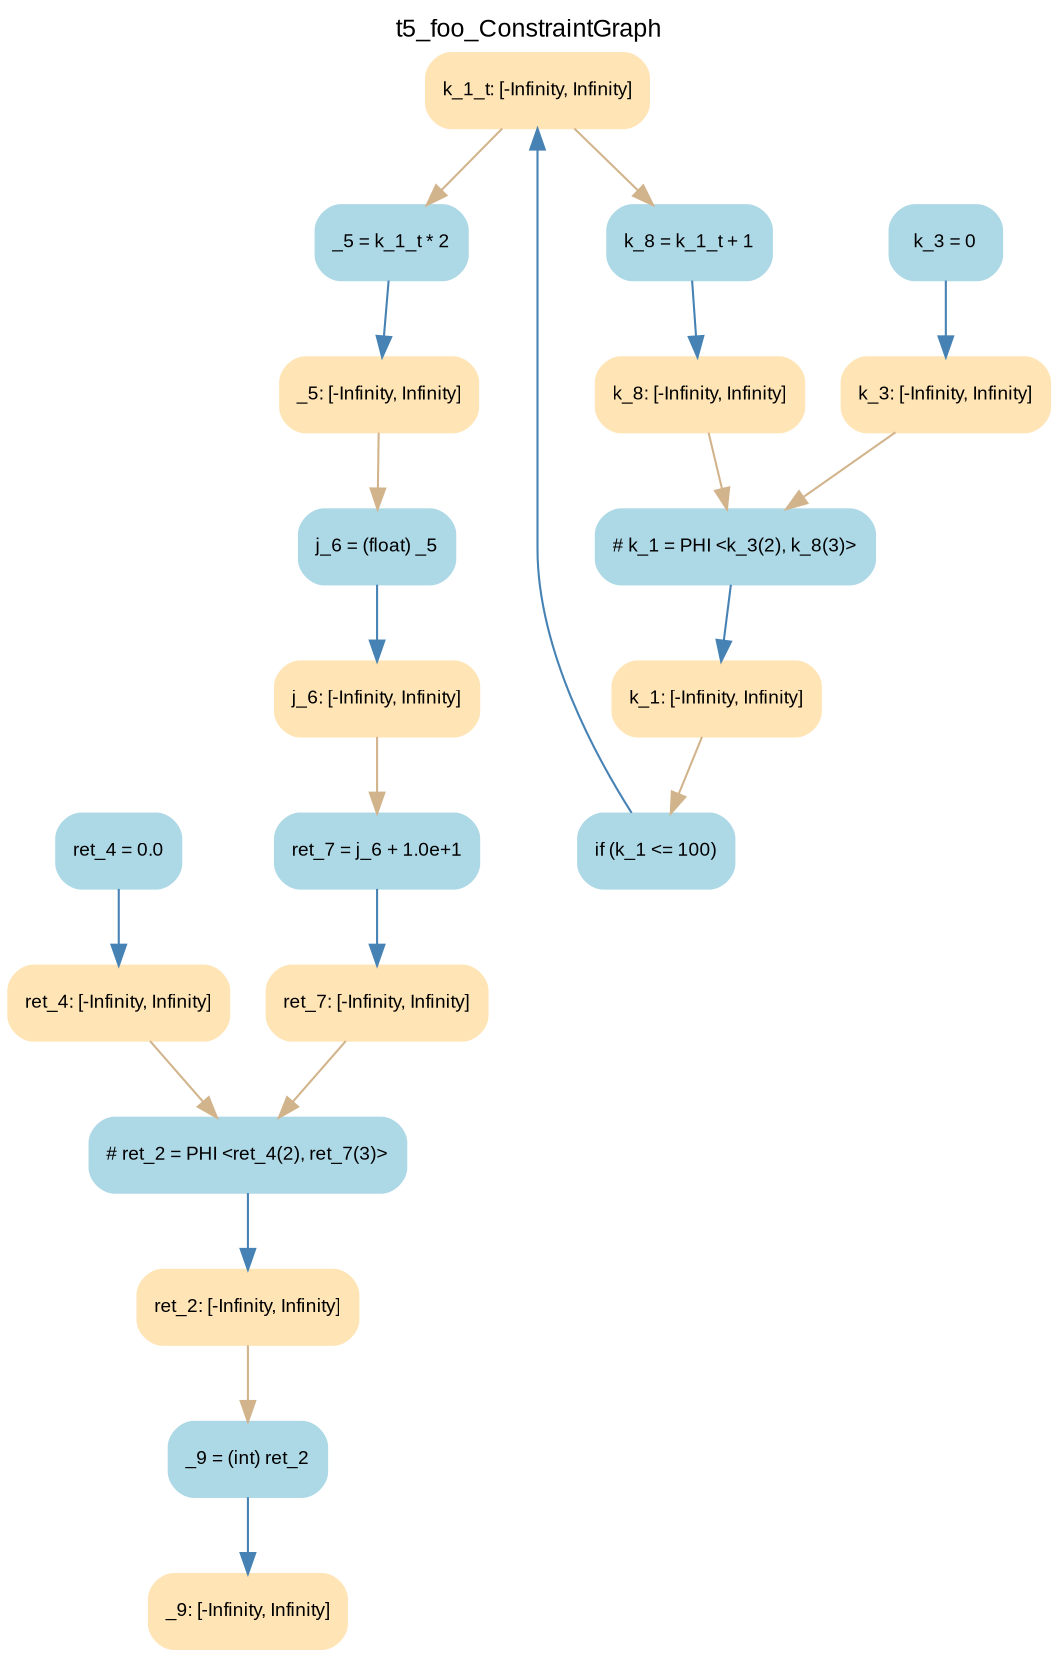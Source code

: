 digraph t5_foo_ConstraintGraph { 
	label=t5_foo_ConstraintGraph
	center=true
	labelloc=top
	fontname=Arial
	fontsize=12
	edge[fontname=Arial, fontsize=10]
	node[fontname=Arial, fontsize=9]

		Node_0 -> Node_1 [color=steelblue]
		Node_2 -> Node_3 [color=steelblue]
		Node_4 -> Node_5 [color=steelblue]
		Node_6 -> Node_7 [color=steelblue]
		Node_8 -> Node_9 [color=steelblue]
		Node_10 -> Node_11 [color=steelblue]
		Node_12 -> Node_13 [color=steelblue]
		Node_14 -> Node_15 [color=steelblue]
		Node_16 -> Node_17 [color=steelblue]
		Node_18 -> Node_19 [color=steelblue]
		Node_17 -> Node_2 [color=tan]
		Node_7 -> Node_8 [color=tan]
		Node_3 -> Node_14 [color=tan]
		Node_19 -> Node_4 [color=tan]
		Node_5 -> Node_12 [color=tan]
		Node_11 -> Node_2 [color=tan]
		Node_1 -> Node_4 [color=tan]
		Node_9 -> Node_18 [color=tan]
		Node_15 -> Node_6 [color=tan]
		Node_15 -> Node_10 [color=tan]

	Node_0 [fillcolor=lightblue, color=lightblue, shape=Mrecord, style=filled, label="{ ret_4 = 0.0 }"]
	Node_2 [fillcolor=lightblue, color=lightblue, shape=Mrecord, style=filled, label="{ # k_1 = PHI \<k_3(2), k_8(3)\> }"]
	Node_4 [fillcolor=lightblue, color=lightblue, shape=Mrecord, style=filled, label="{ # ret_2 = PHI \<ret_4(2), ret_7(3)\> }"]
	Node_6 [fillcolor=lightblue, color=lightblue, shape=Mrecord, style=filled, label="{ _5 = k_1_t * 2 }"]
	Node_8 [fillcolor=lightblue, color=lightblue, shape=Mrecord, style=filled, label="{ j_6 = (float) _5 }"]
	Node_10 [fillcolor=lightblue, color=lightblue, shape=Mrecord, style=filled, label="{ k_8 = k_1_t + 1 }"]
	Node_12 [fillcolor=lightblue, color=lightblue, shape=Mrecord, style=filled, label="{ _9 = (int) ret_2 }"]
	Node_14 [fillcolor=lightblue, color=lightblue, shape=Mrecord, style=filled, label="{ if (k_1 \<= 100) }"]
	Node_16 [fillcolor=lightblue, color=lightblue, shape=Mrecord, style=filled, label="{ k_3 = 0 }"]
	Node_18 [fillcolor=lightblue, color=lightblue, shape=Mrecord, style=filled, label="{ ret_7 = j_6 + 1.0e+1 }"]
	Node_17 [fillcolor=moccasin, color=moccasin, shape=Mrecord, style=filled, label="{ k_3: \[-Infinity, Infinity\] }"]
	Node_7 [fillcolor=moccasin, color=moccasin, shape=Mrecord, style=filled, label="{ _5: \[-Infinity, Infinity\] }"]
	Node_3 [fillcolor=moccasin, color=moccasin, shape=Mrecord, style=filled, label="{ k_1: \[-Infinity, Infinity\] }"]
	Node_19 [fillcolor=moccasin, color=moccasin, shape=Mrecord, style=filled, label="{ ret_7: \[-Infinity, Infinity\] }"]
	Node_5 [fillcolor=moccasin, color=moccasin, shape=Mrecord, style=filled, label="{ ret_2: \[-Infinity, Infinity\] }"]
	Node_11 [fillcolor=moccasin, color=moccasin, shape=Mrecord, style=filled, label="{ k_8: \[-Infinity, Infinity\] }"]
	Node_13 [fillcolor=moccasin, color=moccasin, shape=Mrecord, style=filled, label="{ _9: \[-Infinity, Infinity\] }"]
	Node_1 [fillcolor=moccasin, color=moccasin, shape=Mrecord, style=filled, label="{ ret_4: \[-Infinity, Infinity\] }"]
	Node_9 [fillcolor=moccasin, color=moccasin, shape=Mrecord, style=filled, label="{ j_6: \[-Infinity, Infinity\] }"]
	Node_15 [fillcolor=moccasin, color=moccasin, shape=Mrecord, style=filled, label="{ k_1_t: \[-Infinity, Infinity\] }"]
}
